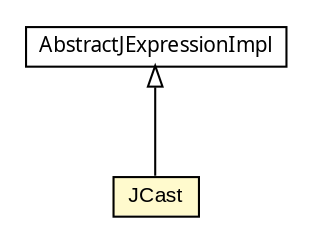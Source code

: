 #!/usr/local/bin/dot
#
# Class diagram 
# Generated by UMLGraph version 5.1 (http://www.umlgraph.org/)
#

digraph G {
	edge [fontname="arial",fontsize=10,labelfontname="arial",labelfontsize=10];
	node [fontname="arial",fontsize=10,shape=plaintext];
	nodesep=0.25;
	ranksep=0.5;
	// com.helger.jcodemodel.JCast
	c7886 [label=<<table title="com.helger.jcodemodel.JCast" border="0" cellborder="1" cellspacing="0" cellpadding="2" port="p" bgcolor="lemonChiffon" href="./JCast.html">
		<tr><td><table border="0" cellspacing="0" cellpadding="1">
<tr><td align="center" balign="center"> JCast </td></tr>
		</table></td></tr>
		</table>>, fontname="arial", fontcolor="black", fontsize=10.0];
	// com.helger.jcodemodel.AbstractJExpressionImpl
	c7920 [label=<<table title="com.helger.jcodemodel.AbstractJExpressionImpl" border="0" cellborder="1" cellspacing="0" cellpadding="2" port="p" href="./AbstractJExpressionImpl.html">
		<tr><td><table border="0" cellspacing="0" cellpadding="1">
<tr><td align="center" balign="center"><font face="ariali"> AbstractJExpressionImpl </font></td></tr>
		</table></td></tr>
		</table>>, fontname="arial", fontcolor="black", fontsize=10.0];
	//com.helger.jcodemodel.JCast extends com.helger.jcodemodel.AbstractJExpressionImpl
	c7920:p -> c7886:p [dir=back,arrowtail=empty];
}

